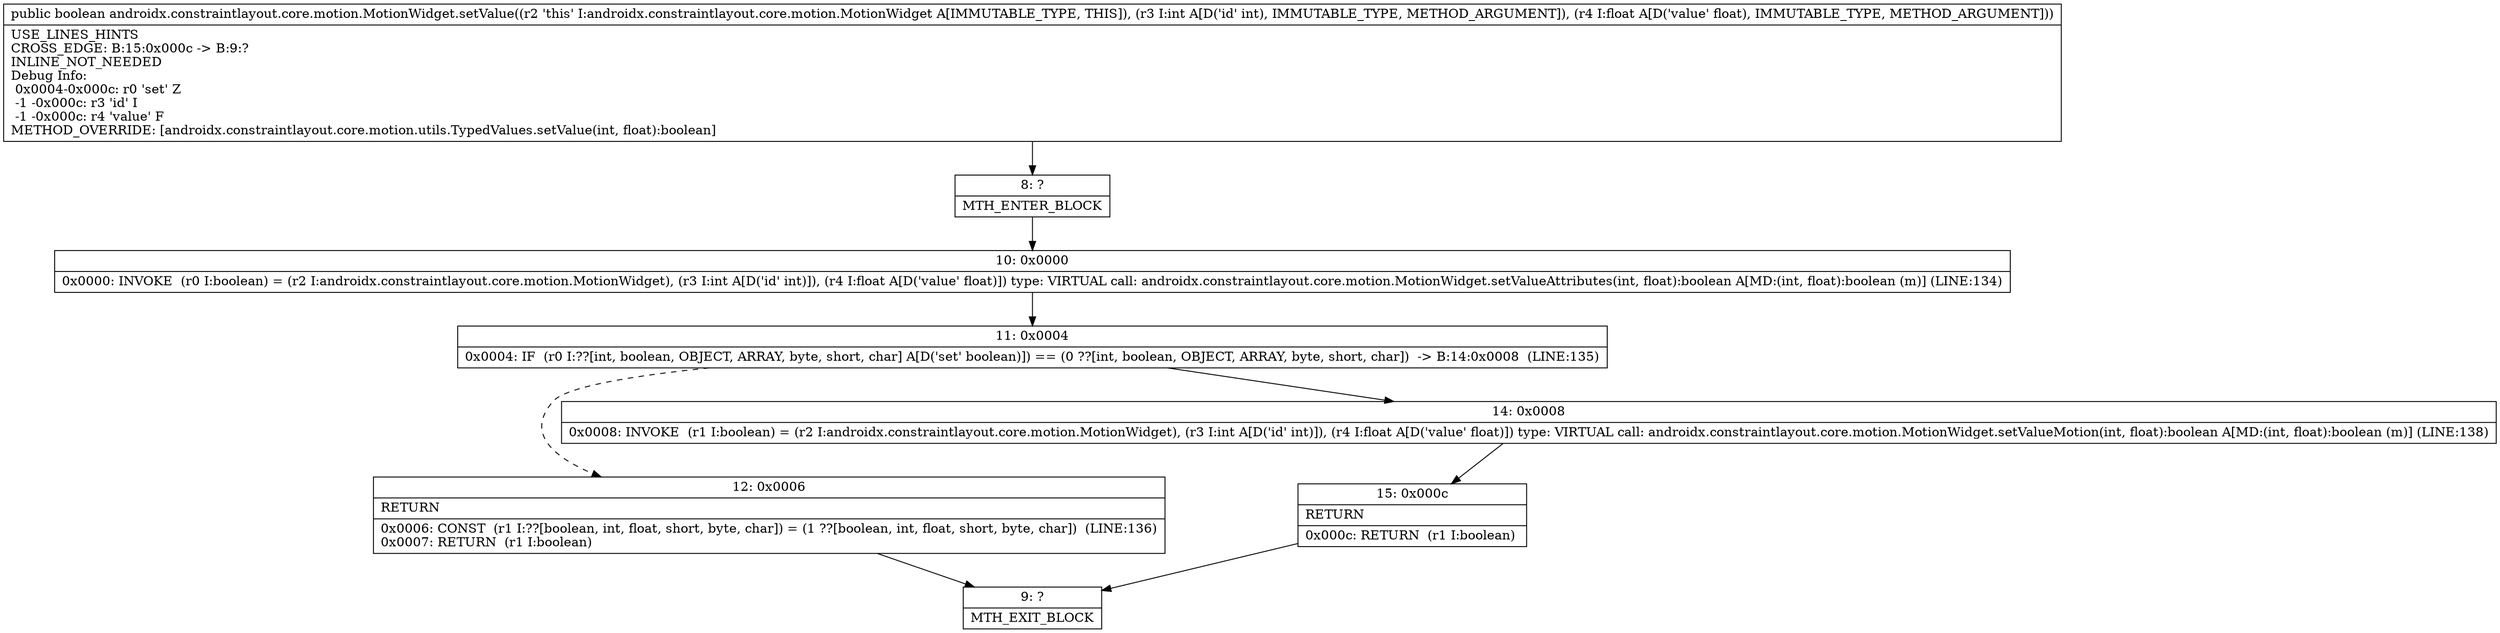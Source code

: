 digraph "CFG forandroidx.constraintlayout.core.motion.MotionWidget.setValue(IF)Z" {
Node_8 [shape=record,label="{8\:\ ?|MTH_ENTER_BLOCK\l}"];
Node_10 [shape=record,label="{10\:\ 0x0000|0x0000: INVOKE  (r0 I:boolean) = (r2 I:androidx.constraintlayout.core.motion.MotionWidget), (r3 I:int A[D('id' int)]), (r4 I:float A[D('value' float)]) type: VIRTUAL call: androidx.constraintlayout.core.motion.MotionWidget.setValueAttributes(int, float):boolean A[MD:(int, float):boolean (m)] (LINE:134)\l}"];
Node_11 [shape=record,label="{11\:\ 0x0004|0x0004: IF  (r0 I:??[int, boolean, OBJECT, ARRAY, byte, short, char] A[D('set' boolean)]) == (0 ??[int, boolean, OBJECT, ARRAY, byte, short, char])  \-\> B:14:0x0008  (LINE:135)\l}"];
Node_12 [shape=record,label="{12\:\ 0x0006|RETURN\l|0x0006: CONST  (r1 I:??[boolean, int, float, short, byte, char]) = (1 ??[boolean, int, float, short, byte, char])  (LINE:136)\l0x0007: RETURN  (r1 I:boolean) \l}"];
Node_9 [shape=record,label="{9\:\ ?|MTH_EXIT_BLOCK\l}"];
Node_14 [shape=record,label="{14\:\ 0x0008|0x0008: INVOKE  (r1 I:boolean) = (r2 I:androidx.constraintlayout.core.motion.MotionWidget), (r3 I:int A[D('id' int)]), (r4 I:float A[D('value' float)]) type: VIRTUAL call: androidx.constraintlayout.core.motion.MotionWidget.setValueMotion(int, float):boolean A[MD:(int, float):boolean (m)] (LINE:138)\l}"];
Node_15 [shape=record,label="{15\:\ 0x000c|RETURN\l|0x000c: RETURN  (r1 I:boolean) \l}"];
MethodNode[shape=record,label="{public boolean androidx.constraintlayout.core.motion.MotionWidget.setValue((r2 'this' I:androidx.constraintlayout.core.motion.MotionWidget A[IMMUTABLE_TYPE, THIS]), (r3 I:int A[D('id' int), IMMUTABLE_TYPE, METHOD_ARGUMENT]), (r4 I:float A[D('value' float), IMMUTABLE_TYPE, METHOD_ARGUMENT]))  | USE_LINES_HINTS\lCROSS_EDGE: B:15:0x000c \-\> B:9:?\lINLINE_NOT_NEEDED\lDebug Info:\l  0x0004\-0x000c: r0 'set' Z\l  \-1 \-0x000c: r3 'id' I\l  \-1 \-0x000c: r4 'value' F\lMETHOD_OVERRIDE: [androidx.constraintlayout.core.motion.utils.TypedValues.setValue(int, float):boolean]\l}"];
MethodNode -> Node_8;Node_8 -> Node_10;
Node_10 -> Node_11;
Node_11 -> Node_12[style=dashed];
Node_11 -> Node_14;
Node_12 -> Node_9;
Node_14 -> Node_15;
Node_15 -> Node_9;
}


